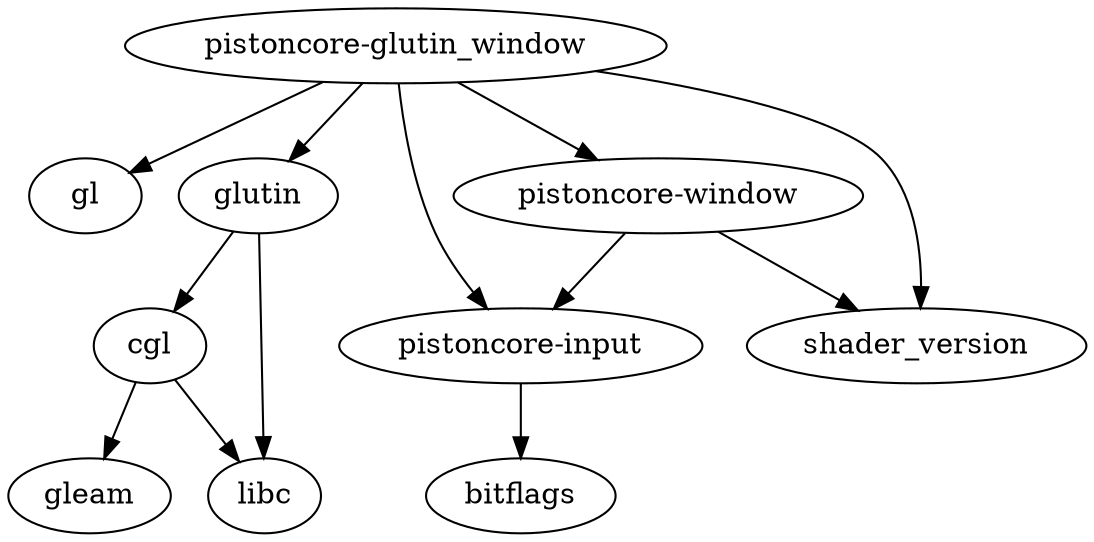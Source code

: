 digraph dependencies {
	N0[label="pistoncore-glutin_window"];
	N1[label="gl"];
	N2[label="glutin"];
	N3[label="pistoncore-input"];
	N4[label="pistoncore-window"];
	N5[label="shader_version"];
	N7[label="bitflags"];
	N9[label="cgl"];
	N10[label="gleam"];
	N11[label="libc"];
	N0 -> N1[label=""];
	N0 -> N2[label=""];
	N0 -> N3[label=""];
	N0 -> N4[label=""];
	N0 -> N5[label=""];
	N2 -> N9[label=""];
	N2 -> N11[label=""];
	N3 -> N7[label=""];
	N4 -> N3[label=""];
	N4 -> N5[label=""];
	N9 -> N10[label=""];
	N9 -> N11[label=""];
}
